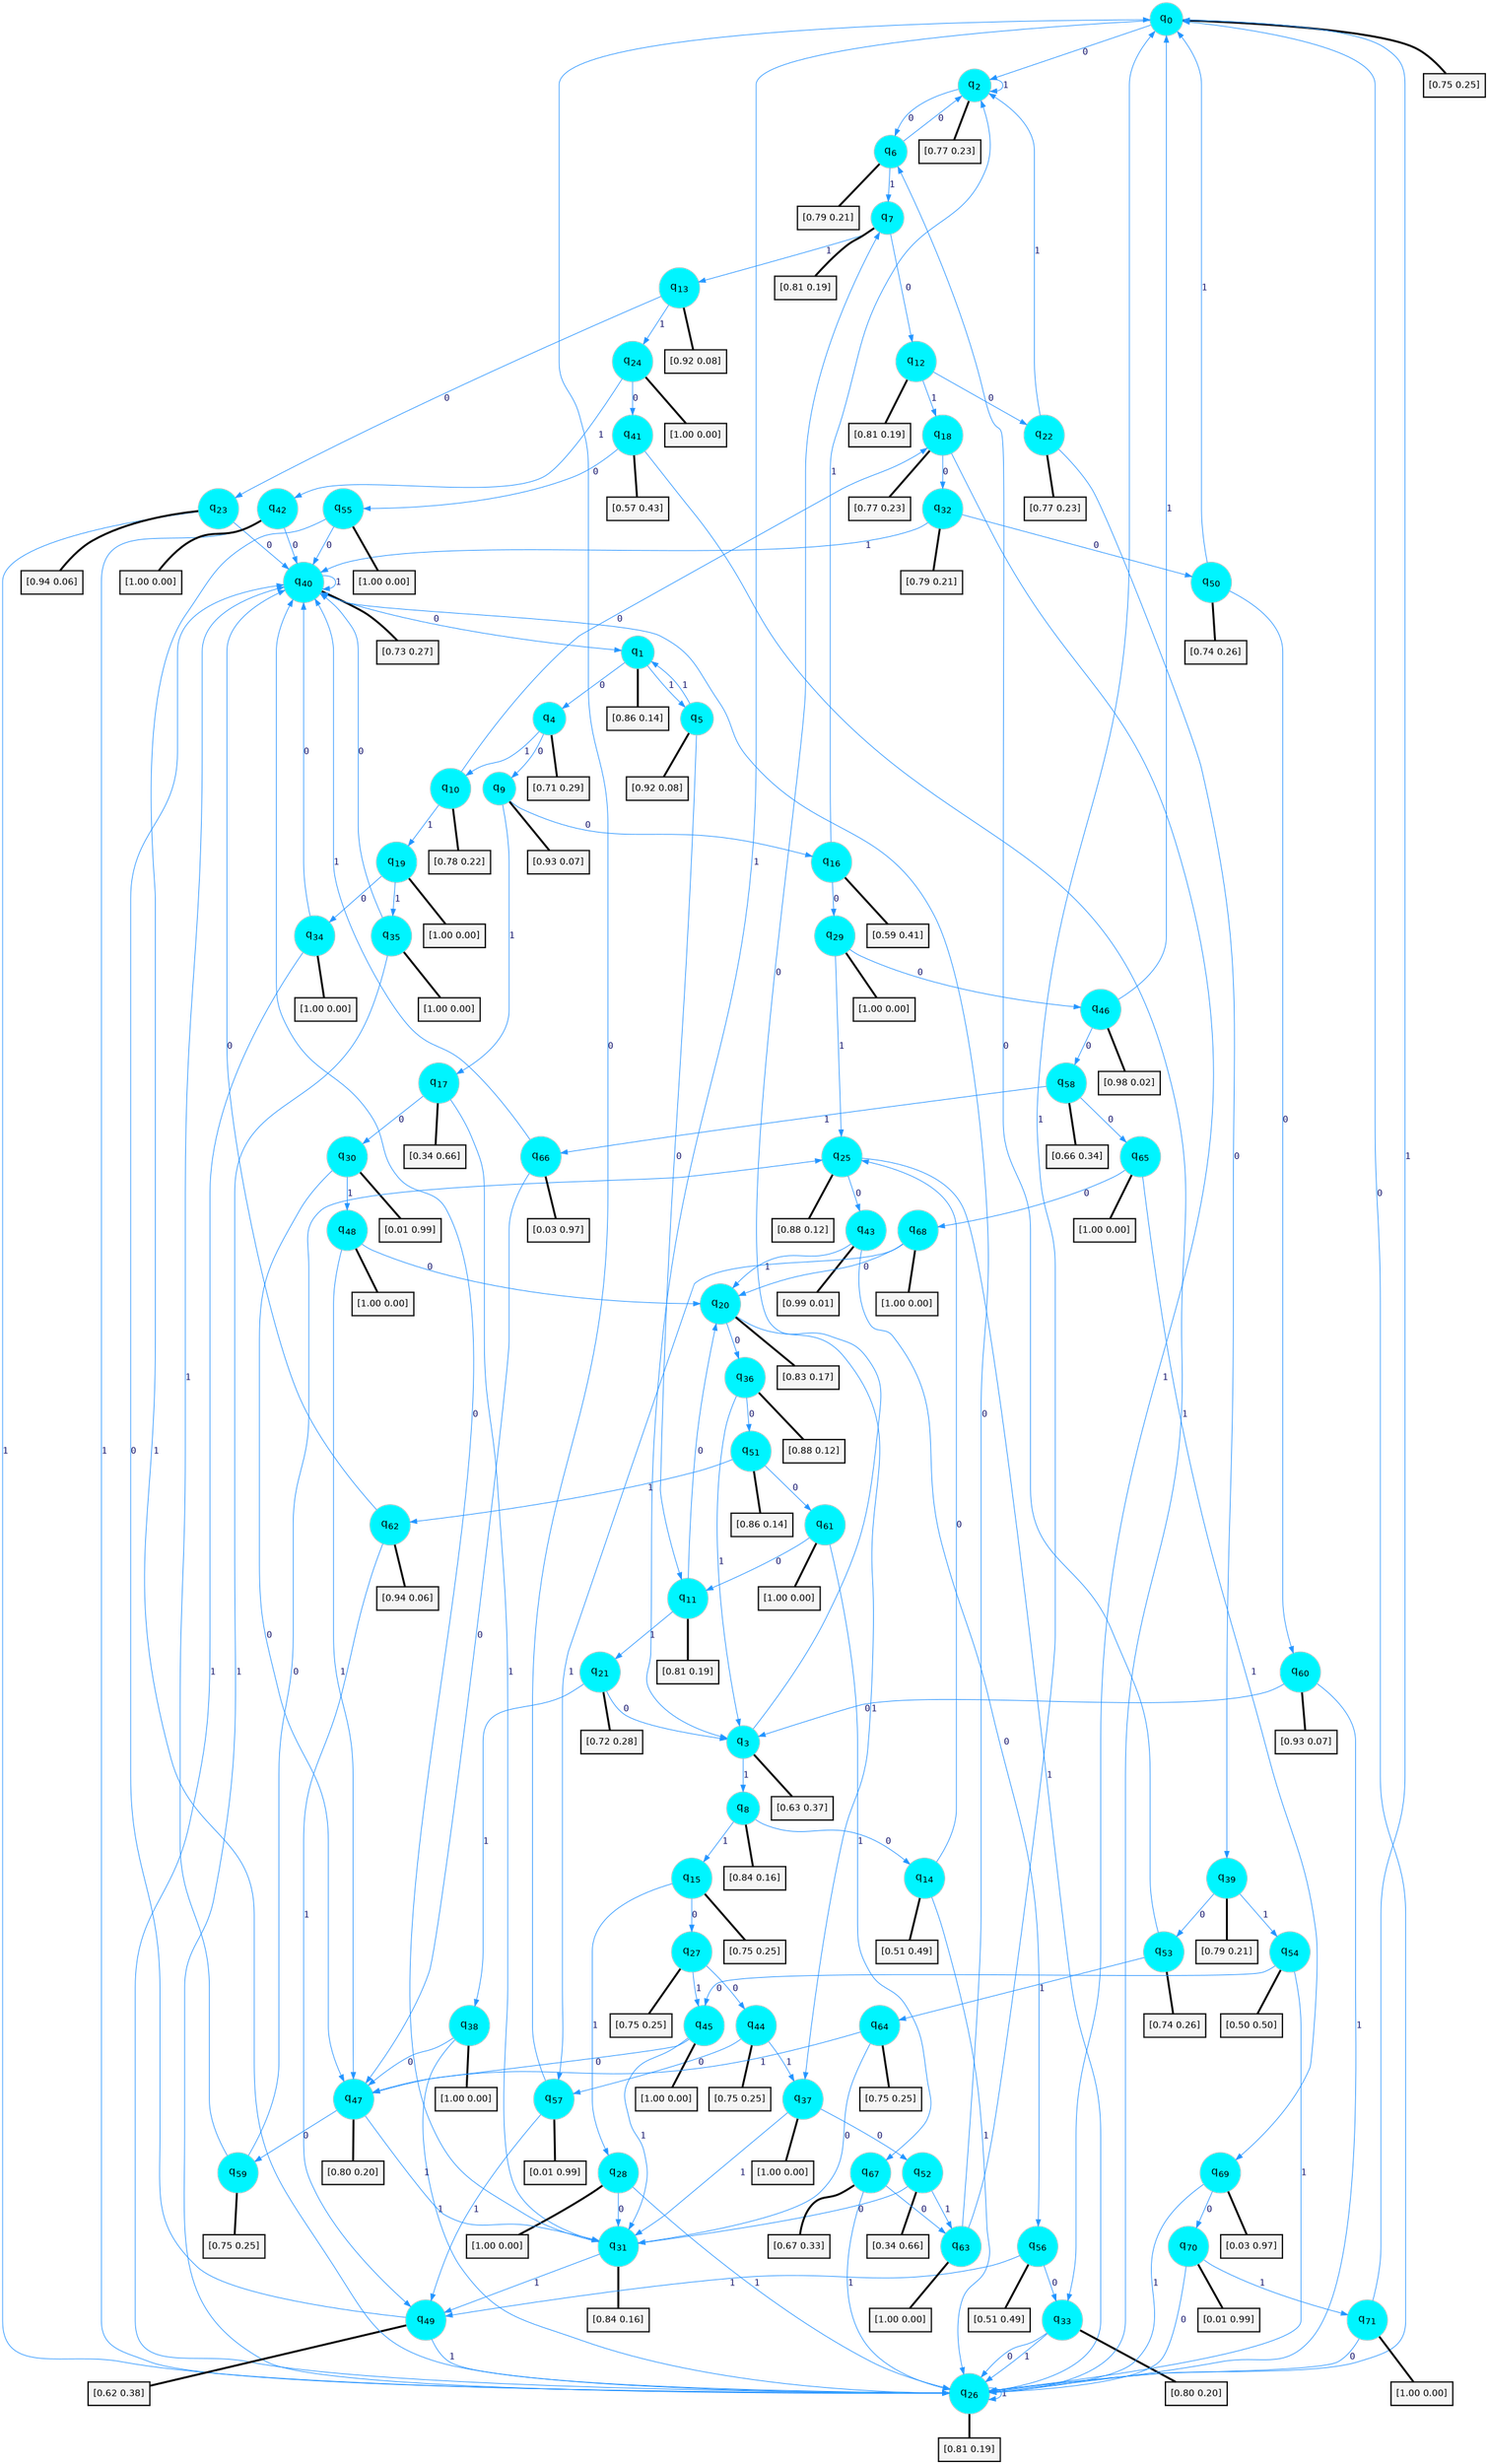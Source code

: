 digraph G {
graph [
bgcolor=transparent, dpi=300, rankdir=TD, size="40,25"];
node [
color=gray, fillcolor=turquoise1, fontcolor=black, fontname=Helvetica, fontsize=16, fontweight=bold, shape=circle, style=filled];
edge [
arrowsize=1, color=dodgerblue1, fontcolor=midnightblue, fontname=courier, fontweight=bold, penwidth=1, style=solid, weight=20];
0[label=<q<SUB>0</SUB>>];
1[label=<q<SUB>1</SUB>>];
2[label=<q<SUB>2</SUB>>];
3[label=<q<SUB>3</SUB>>];
4[label=<q<SUB>4</SUB>>];
5[label=<q<SUB>5</SUB>>];
6[label=<q<SUB>6</SUB>>];
7[label=<q<SUB>7</SUB>>];
8[label=<q<SUB>8</SUB>>];
9[label=<q<SUB>9</SUB>>];
10[label=<q<SUB>10</SUB>>];
11[label=<q<SUB>11</SUB>>];
12[label=<q<SUB>12</SUB>>];
13[label=<q<SUB>13</SUB>>];
14[label=<q<SUB>14</SUB>>];
15[label=<q<SUB>15</SUB>>];
16[label=<q<SUB>16</SUB>>];
17[label=<q<SUB>17</SUB>>];
18[label=<q<SUB>18</SUB>>];
19[label=<q<SUB>19</SUB>>];
20[label=<q<SUB>20</SUB>>];
21[label=<q<SUB>21</SUB>>];
22[label=<q<SUB>22</SUB>>];
23[label=<q<SUB>23</SUB>>];
24[label=<q<SUB>24</SUB>>];
25[label=<q<SUB>25</SUB>>];
26[label=<q<SUB>26</SUB>>];
27[label=<q<SUB>27</SUB>>];
28[label=<q<SUB>28</SUB>>];
29[label=<q<SUB>29</SUB>>];
30[label=<q<SUB>30</SUB>>];
31[label=<q<SUB>31</SUB>>];
32[label=<q<SUB>32</SUB>>];
33[label=<q<SUB>33</SUB>>];
34[label=<q<SUB>34</SUB>>];
35[label=<q<SUB>35</SUB>>];
36[label=<q<SUB>36</SUB>>];
37[label=<q<SUB>37</SUB>>];
38[label=<q<SUB>38</SUB>>];
39[label=<q<SUB>39</SUB>>];
40[label=<q<SUB>40</SUB>>];
41[label=<q<SUB>41</SUB>>];
42[label=<q<SUB>42</SUB>>];
43[label=<q<SUB>43</SUB>>];
44[label=<q<SUB>44</SUB>>];
45[label=<q<SUB>45</SUB>>];
46[label=<q<SUB>46</SUB>>];
47[label=<q<SUB>47</SUB>>];
48[label=<q<SUB>48</SUB>>];
49[label=<q<SUB>49</SUB>>];
50[label=<q<SUB>50</SUB>>];
51[label=<q<SUB>51</SUB>>];
52[label=<q<SUB>52</SUB>>];
53[label=<q<SUB>53</SUB>>];
54[label=<q<SUB>54</SUB>>];
55[label=<q<SUB>55</SUB>>];
56[label=<q<SUB>56</SUB>>];
57[label=<q<SUB>57</SUB>>];
58[label=<q<SUB>58</SUB>>];
59[label=<q<SUB>59</SUB>>];
60[label=<q<SUB>60</SUB>>];
61[label=<q<SUB>61</SUB>>];
62[label=<q<SUB>62</SUB>>];
63[label=<q<SUB>63</SUB>>];
64[label=<q<SUB>64</SUB>>];
65[label=<q<SUB>65</SUB>>];
66[label=<q<SUB>66</SUB>>];
67[label=<q<SUB>67</SUB>>];
68[label=<q<SUB>68</SUB>>];
69[label=<q<SUB>69</SUB>>];
70[label=<q<SUB>70</SUB>>];
71[label=<q<SUB>71</SUB>>];
72[label="[0.75 0.25]", shape=box,fontcolor=black, fontname=Helvetica, fontsize=14, penwidth=2, fillcolor=whitesmoke,color=black];
73[label="[0.86 0.14]", shape=box,fontcolor=black, fontname=Helvetica, fontsize=14, penwidth=2, fillcolor=whitesmoke,color=black];
74[label="[0.77 0.23]", shape=box,fontcolor=black, fontname=Helvetica, fontsize=14, penwidth=2, fillcolor=whitesmoke,color=black];
75[label="[0.63 0.37]", shape=box,fontcolor=black, fontname=Helvetica, fontsize=14, penwidth=2, fillcolor=whitesmoke,color=black];
76[label="[0.71 0.29]", shape=box,fontcolor=black, fontname=Helvetica, fontsize=14, penwidth=2, fillcolor=whitesmoke,color=black];
77[label="[0.92 0.08]", shape=box,fontcolor=black, fontname=Helvetica, fontsize=14, penwidth=2, fillcolor=whitesmoke,color=black];
78[label="[0.79 0.21]", shape=box,fontcolor=black, fontname=Helvetica, fontsize=14, penwidth=2, fillcolor=whitesmoke,color=black];
79[label="[0.81 0.19]", shape=box,fontcolor=black, fontname=Helvetica, fontsize=14, penwidth=2, fillcolor=whitesmoke,color=black];
80[label="[0.84 0.16]", shape=box,fontcolor=black, fontname=Helvetica, fontsize=14, penwidth=2, fillcolor=whitesmoke,color=black];
81[label="[0.93 0.07]", shape=box,fontcolor=black, fontname=Helvetica, fontsize=14, penwidth=2, fillcolor=whitesmoke,color=black];
82[label="[0.78 0.22]", shape=box,fontcolor=black, fontname=Helvetica, fontsize=14, penwidth=2, fillcolor=whitesmoke,color=black];
83[label="[0.81 0.19]", shape=box,fontcolor=black, fontname=Helvetica, fontsize=14, penwidth=2, fillcolor=whitesmoke,color=black];
84[label="[0.81 0.19]", shape=box,fontcolor=black, fontname=Helvetica, fontsize=14, penwidth=2, fillcolor=whitesmoke,color=black];
85[label="[0.92 0.08]", shape=box,fontcolor=black, fontname=Helvetica, fontsize=14, penwidth=2, fillcolor=whitesmoke,color=black];
86[label="[0.51 0.49]", shape=box,fontcolor=black, fontname=Helvetica, fontsize=14, penwidth=2, fillcolor=whitesmoke,color=black];
87[label="[0.75 0.25]", shape=box,fontcolor=black, fontname=Helvetica, fontsize=14, penwidth=2, fillcolor=whitesmoke,color=black];
88[label="[0.59 0.41]", shape=box,fontcolor=black, fontname=Helvetica, fontsize=14, penwidth=2, fillcolor=whitesmoke,color=black];
89[label="[0.34 0.66]", shape=box,fontcolor=black, fontname=Helvetica, fontsize=14, penwidth=2, fillcolor=whitesmoke,color=black];
90[label="[0.77 0.23]", shape=box,fontcolor=black, fontname=Helvetica, fontsize=14, penwidth=2, fillcolor=whitesmoke,color=black];
91[label="[1.00 0.00]", shape=box,fontcolor=black, fontname=Helvetica, fontsize=14, penwidth=2, fillcolor=whitesmoke,color=black];
92[label="[0.83 0.17]", shape=box,fontcolor=black, fontname=Helvetica, fontsize=14, penwidth=2, fillcolor=whitesmoke,color=black];
93[label="[0.72 0.28]", shape=box,fontcolor=black, fontname=Helvetica, fontsize=14, penwidth=2, fillcolor=whitesmoke,color=black];
94[label="[0.77 0.23]", shape=box,fontcolor=black, fontname=Helvetica, fontsize=14, penwidth=2, fillcolor=whitesmoke,color=black];
95[label="[0.94 0.06]", shape=box,fontcolor=black, fontname=Helvetica, fontsize=14, penwidth=2, fillcolor=whitesmoke,color=black];
96[label="[1.00 0.00]", shape=box,fontcolor=black, fontname=Helvetica, fontsize=14, penwidth=2, fillcolor=whitesmoke,color=black];
97[label="[0.88 0.12]", shape=box,fontcolor=black, fontname=Helvetica, fontsize=14, penwidth=2, fillcolor=whitesmoke,color=black];
98[label="[0.81 0.19]", shape=box,fontcolor=black, fontname=Helvetica, fontsize=14, penwidth=2, fillcolor=whitesmoke,color=black];
99[label="[0.75 0.25]", shape=box,fontcolor=black, fontname=Helvetica, fontsize=14, penwidth=2, fillcolor=whitesmoke,color=black];
100[label="[1.00 0.00]", shape=box,fontcolor=black, fontname=Helvetica, fontsize=14, penwidth=2, fillcolor=whitesmoke,color=black];
101[label="[1.00 0.00]", shape=box,fontcolor=black, fontname=Helvetica, fontsize=14, penwidth=2, fillcolor=whitesmoke,color=black];
102[label="[0.01 0.99]", shape=box,fontcolor=black, fontname=Helvetica, fontsize=14, penwidth=2, fillcolor=whitesmoke,color=black];
103[label="[0.84 0.16]", shape=box,fontcolor=black, fontname=Helvetica, fontsize=14, penwidth=2, fillcolor=whitesmoke,color=black];
104[label="[0.79 0.21]", shape=box,fontcolor=black, fontname=Helvetica, fontsize=14, penwidth=2, fillcolor=whitesmoke,color=black];
105[label="[0.80 0.20]", shape=box,fontcolor=black, fontname=Helvetica, fontsize=14, penwidth=2, fillcolor=whitesmoke,color=black];
106[label="[1.00 0.00]", shape=box,fontcolor=black, fontname=Helvetica, fontsize=14, penwidth=2, fillcolor=whitesmoke,color=black];
107[label="[1.00 0.00]", shape=box,fontcolor=black, fontname=Helvetica, fontsize=14, penwidth=2, fillcolor=whitesmoke,color=black];
108[label="[0.88 0.12]", shape=box,fontcolor=black, fontname=Helvetica, fontsize=14, penwidth=2, fillcolor=whitesmoke,color=black];
109[label="[1.00 0.00]", shape=box,fontcolor=black, fontname=Helvetica, fontsize=14, penwidth=2, fillcolor=whitesmoke,color=black];
110[label="[1.00 0.00]", shape=box,fontcolor=black, fontname=Helvetica, fontsize=14, penwidth=2, fillcolor=whitesmoke,color=black];
111[label="[0.79 0.21]", shape=box,fontcolor=black, fontname=Helvetica, fontsize=14, penwidth=2, fillcolor=whitesmoke,color=black];
112[label="[0.73 0.27]", shape=box,fontcolor=black, fontname=Helvetica, fontsize=14, penwidth=2, fillcolor=whitesmoke,color=black];
113[label="[0.57 0.43]", shape=box,fontcolor=black, fontname=Helvetica, fontsize=14, penwidth=2, fillcolor=whitesmoke,color=black];
114[label="[1.00 0.00]", shape=box,fontcolor=black, fontname=Helvetica, fontsize=14, penwidth=2, fillcolor=whitesmoke,color=black];
115[label="[0.99 0.01]", shape=box,fontcolor=black, fontname=Helvetica, fontsize=14, penwidth=2, fillcolor=whitesmoke,color=black];
116[label="[0.75 0.25]", shape=box,fontcolor=black, fontname=Helvetica, fontsize=14, penwidth=2, fillcolor=whitesmoke,color=black];
117[label="[1.00 0.00]", shape=box,fontcolor=black, fontname=Helvetica, fontsize=14, penwidth=2, fillcolor=whitesmoke,color=black];
118[label="[0.98 0.02]", shape=box,fontcolor=black, fontname=Helvetica, fontsize=14, penwidth=2, fillcolor=whitesmoke,color=black];
119[label="[0.80 0.20]", shape=box,fontcolor=black, fontname=Helvetica, fontsize=14, penwidth=2, fillcolor=whitesmoke,color=black];
120[label="[1.00 0.00]", shape=box,fontcolor=black, fontname=Helvetica, fontsize=14, penwidth=2, fillcolor=whitesmoke,color=black];
121[label="[0.62 0.38]", shape=box,fontcolor=black, fontname=Helvetica, fontsize=14, penwidth=2, fillcolor=whitesmoke,color=black];
122[label="[0.74 0.26]", shape=box,fontcolor=black, fontname=Helvetica, fontsize=14, penwidth=2, fillcolor=whitesmoke,color=black];
123[label="[0.86 0.14]", shape=box,fontcolor=black, fontname=Helvetica, fontsize=14, penwidth=2, fillcolor=whitesmoke,color=black];
124[label="[0.34 0.66]", shape=box,fontcolor=black, fontname=Helvetica, fontsize=14, penwidth=2, fillcolor=whitesmoke,color=black];
125[label="[0.74 0.26]", shape=box,fontcolor=black, fontname=Helvetica, fontsize=14, penwidth=2, fillcolor=whitesmoke,color=black];
126[label="[0.50 0.50]", shape=box,fontcolor=black, fontname=Helvetica, fontsize=14, penwidth=2, fillcolor=whitesmoke,color=black];
127[label="[1.00 0.00]", shape=box,fontcolor=black, fontname=Helvetica, fontsize=14, penwidth=2, fillcolor=whitesmoke,color=black];
128[label="[0.51 0.49]", shape=box,fontcolor=black, fontname=Helvetica, fontsize=14, penwidth=2, fillcolor=whitesmoke,color=black];
129[label="[0.01 0.99]", shape=box,fontcolor=black, fontname=Helvetica, fontsize=14, penwidth=2, fillcolor=whitesmoke,color=black];
130[label="[0.66 0.34]", shape=box,fontcolor=black, fontname=Helvetica, fontsize=14, penwidth=2, fillcolor=whitesmoke,color=black];
131[label="[0.75 0.25]", shape=box,fontcolor=black, fontname=Helvetica, fontsize=14, penwidth=2, fillcolor=whitesmoke,color=black];
132[label="[0.93 0.07]", shape=box,fontcolor=black, fontname=Helvetica, fontsize=14, penwidth=2, fillcolor=whitesmoke,color=black];
133[label="[1.00 0.00]", shape=box,fontcolor=black, fontname=Helvetica, fontsize=14, penwidth=2, fillcolor=whitesmoke,color=black];
134[label="[0.94 0.06]", shape=box,fontcolor=black, fontname=Helvetica, fontsize=14, penwidth=2, fillcolor=whitesmoke,color=black];
135[label="[1.00 0.00]", shape=box,fontcolor=black, fontname=Helvetica, fontsize=14, penwidth=2, fillcolor=whitesmoke,color=black];
136[label="[0.75 0.25]", shape=box,fontcolor=black, fontname=Helvetica, fontsize=14, penwidth=2, fillcolor=whitesmoke,color=black];
137[label="[1.00 0.00]", shape=box,fontcolor=black, fontname=Helvetica, fontsize=14, penwidth=2, fillcolor=whitesmoke,color=black];
138[label="[0.03 0.97]", shape=box,fontcolor=black, fontname=Helvetica, fontsize=14, penwidth=2, fillcolor=whitesmoke,color=black];
139[label="[0.67 0.33]", shape=box,fontcolor=black, fontname=Helvetica, fontsize=14, penwidth=2, fillcolor=whitesmoke,color=black];
140[label="[1.00 0.00]", shape=box,fontcolor=black, fontname=Helvetica, fontsize=14, penwidth=2, fillcolor=whitesmoke,color=black];
141[label="[0.03 0.97]", shape=box,fontcolor=black, fontname=Helvetica, fontsize=14, penwidth=2, fillcolor=whitesmoke,color=black];
142[label="[0.01 0.99]", shape=box,fontcolor=black, fontname=Helvetica, fontsize=14, penwidth=2, fillcolor=whitesmoke,color=black];
143[label="[1.00 0.00]", shape=box,fontcolor=black, fontname=Helvetica, fontsize=14, penwidth=2, fillcolor=whitesmoke,color=black];
0->2 [label=0];
0->3 [label=1];
0->72 [arrowhead=none, penwidth=3,color=black];
1->4 [label=0];
1->5 [label=1];
1->73 [arrowhead=none, penwidth=3,color=black];
2->6 [label=0];
2->2 [label=1];
2->74 [arrowhead=none, penwidth=3,color=black];
3->7 [label=0];
3->8 [label=1];
3->75 [arrowhead=none, penwidth=3,color=black];
4->9 [label=0];
4->10 [label=1];
4->76 [arrowhead=none, penwidth=3,color=black];
5->11 [label=0];
5->1 [label=1];
5->77 [arrowhead=none, penwidth=3,color=black];
6->2 [label=0];
6->7 [label=1];
6->78 [arrowhead=none, penwidth=3,color=black];
7->12 [label=0];
7->13 [label=1];
7->79 [arrowhead=none, penwidth=3,color=black];
8->14 [label=0];
8->15 [label=1];
8->80 [arrowhead=none, penwidth=3,color=black];
9->16 [label=0];
9->17 [label=1];
9->81 [arrowhead=none, penwidth=3,color=black];
10->18 [label=0];
10->19 [label=1];
10->82 [arrowhead=none, penwidth=3,color=black];
11->20 [label=0];
11->21 [label=1];
11->83 [arrowhead=none, penwidth=3,color=black];
12->22 [label=0];
12->18 [label=1];
12->84 [arrowhead=none, penwidth=3,color=black];
13->23 [label=0];
13->24 [label=1];
13->85 [arrowhead=none, penwidth=3,color=black];
14->25 [label=0];
14->26 [label=1];
14->86 [arrowhead=none, penwidth=3,color=black];
15->27 [label=0];
15->28 [label=1];
15->87 [arrowhead=none, penwidth=3,color=black];
16->29 [label=0];
16->2 [label=1];
16->88 [arrowhead=none, penwidth=3,color=black];
17->30 [label=0];
17->31 [label=1];
17->89 [arrowhead=none, penwidth=3,color=black];
18->32 [label=0];
18->33 [label=1];
18->90 [arrowhead=none, penwidth=3,color=black];
19->34 [label=0];
19->35 [label=1];
19->91 [arrowhead=none, penwidth=3,color=black];
20->36 [label=0];
20->37 [label=1];
20->92 [arrowhead=none, penwidth=3,color=black];
21->3 [label=0];
21->38 [label=1];
21->93 [arrowhead=none, penwidth=3,color=black];
22->39 [label=0];
22->2 [label=1];
22->94 [arrowhead=none, penwidth=3,color=black];
23->40 [label=0];
23->26 [label=1];
23->95 [arrowhead=none, penwidth=3,color=black];
24->41 [label=0];
24->42 [label=1];
24->96 [arrowhead=none, penwidth=3,color=black];
25->43 [label=0];
25->26 [label=1];
25->97 [arrowhead=none, penwidth=3,color=black];
26->0 [label=0];
26->26 [label=1];
26->98 [arrowhead=none, penwidth=3,color=black];
27->44 [label=0];
27->45 [label=1];
27->99 [arrowhead=none, penwidth=3,color=black];
28->31 [label=0];
28->26 [label=1];
28->100 [arrowhead=none, penwidth=3,color=black];
29->46 [label=0];
29->25 [label=1];
29->101 [arrowhead=none, penwidth=3,color=black];
30->47 [label=0];
30->48 [label=1];
30->102 [arrowhead=none, penwidth=3,color=black];
31->40 [label=0];
31->49 [label=1];
31->103 [arrowhead=none, penwidth=3,color=black];
32->50 [label=0];
32->40 [label=1];
32->104 [arrowhead=none, penwidth=3,color=black];
33->26 [label=0];
33->26 [label=1];
33->105 [arrowhead=none, penwidth=3,color=black];
34->40 [label=0];
34->26 [label=1];
34->106 [arrowhead=none, penwidth=3,color=black];
35->40 [label=0];
35->26 [label=1];
35->107 [arrowhead=none, penwidth=3,color=black];
36->51 [label=0];
36->3 [label=1];
36->108 [arrowhead=none, penwidth=3,color=black];
37->52 [label=0];
37->31 [label=1];
37->109 [arrowhead=none, penwidth=3,color=black];
38->47 [label=0];
38->26 [label=1];
38->110 [arrowhead=none, penwidth=3,color=black];
39->53 [label=0];
39->54 [label=1];
39->111 [arrowhead=none, penwidth=3,color=black];
40->1 [label=0];
40->40 [label=1];
40->112 [arrowhead=none, penwidth=3,color=black];
41->55 [label=0];
41->26 [label=1];
41->113 [arrowhead=none, penwidth=3,color=black];
42->40 [label=0];
42->26 [label=1];
42->114 [arrowhead=none, penwidth=3,color=black];
43->56 [label=0];
43->20 [label=1];
43->115 [arrowhead=none, penwidth=3,color=black];
44->57 [label=0];
44->37 [label=1];
44->116 [arrowhead=none, penwidth=3,color=black];
45->47 [label=0];
45->31 [label=1];
45->117 [arrowhead=none, penwidth=3,color=black];
46->58 [label=0];
46->0 [label=1];
46->118 [arrowhead=none, penwidth=3,color=black];
47->59 [label=0];
47->31 [label=1];
47->119 [arrowhead=none, penwidth=3,color=black];
48->20 [label=0];
48->47 [label=1];
48->120 [arrowhead=none, penwidth=3,color=black];
49->40 [label=0];
49->26 [label=1];
49->121 [arrowhead=none, penwidth=3,color=black];
50->60 [label=0];
50->0 [label=1];
50->122 [arrowhead=none, penwidth=3,color=black];
51->61 [label=0];
51->62 [label=1];
51->123 [arrowhead=none, penwidth=3,color=black];
52->31 [label=0];
52->63 [label=1];
52->124 [arrowhead=none, penwidth=3,color=black];
53->6 [label=0];
53->64 [label=1];
53->125 [arrowhead=none, penwidth=3,color=black];
54->45 [label=0];
54->26 [label=1];
54->126 [arrowhead=none, penwidth=3,color=black];
55->40 [label=0];
55->26 [label=1];
55->127 [arrowhead=none, penwidth=3,color=black];
56->33 [label=0];
56->49 [label=1];
56->128 [arrowhead=none, penwidth=3,color=black];
57->0 [label=0];
57->49 [label=1];
57->129 [arrowhead=none, penwidth=3,color=black];
58->65 [label=0];
58->66 [label=1];
58->130 [arrowhead=none, penwidth=3,color=black];
59->25 [label=0];
59->40 [label=1];
59->131 [arrowhead=none, penwidth=3,color=black];
60->3 [label=0];
60->26 [label=1];
60->132 [arrowhead=none, penwidth=3,color=black];
61->11 [label=0];
61->67 [label=1];
61->133 [arrowhead=none, penwidth=3,color=black];
62->40 [label=0];
62->49 [label=1];
62->134 [arrowhead=none, penwidth=3,color=black];
63->40 [label=0];
63->0 [label=1];
63->135 [arrowhead=none, penwidth=3,color=black];
64->31 [label=0];
64->47 [label=1];
64->136 [arrowhead=none, penwidth=3,color=black];
65->68 [label=0];
65->69 [label=1];
65->137 [arrowhead=none, penwidth=3,color=black];
66->47 [label=0];
66->40 [label=1];
66->138 [arrowhead=none, penwidth=3,color=black];
67->63 [label=0];
67->26 [label=1];
67->139 [arrowhead=none, penwidth=3,color=black];
68->20 [label=0];
68->57 [label=1];
68->140 [arrowhead=none, penwidth=3,color=black];
69->70 [label=0];
69->26 [label=1];
69->141 [arrowhead=none, penwidth=3,color=black];
70->26 [label=0];
70->71 [label=1];
70->142 [arrowhead=none, penwidth=3,color=black];
71->26 [label=0];
71->0 [label=1];
71->143 [arrowhead=none, penwidth=3,color=black];
}
